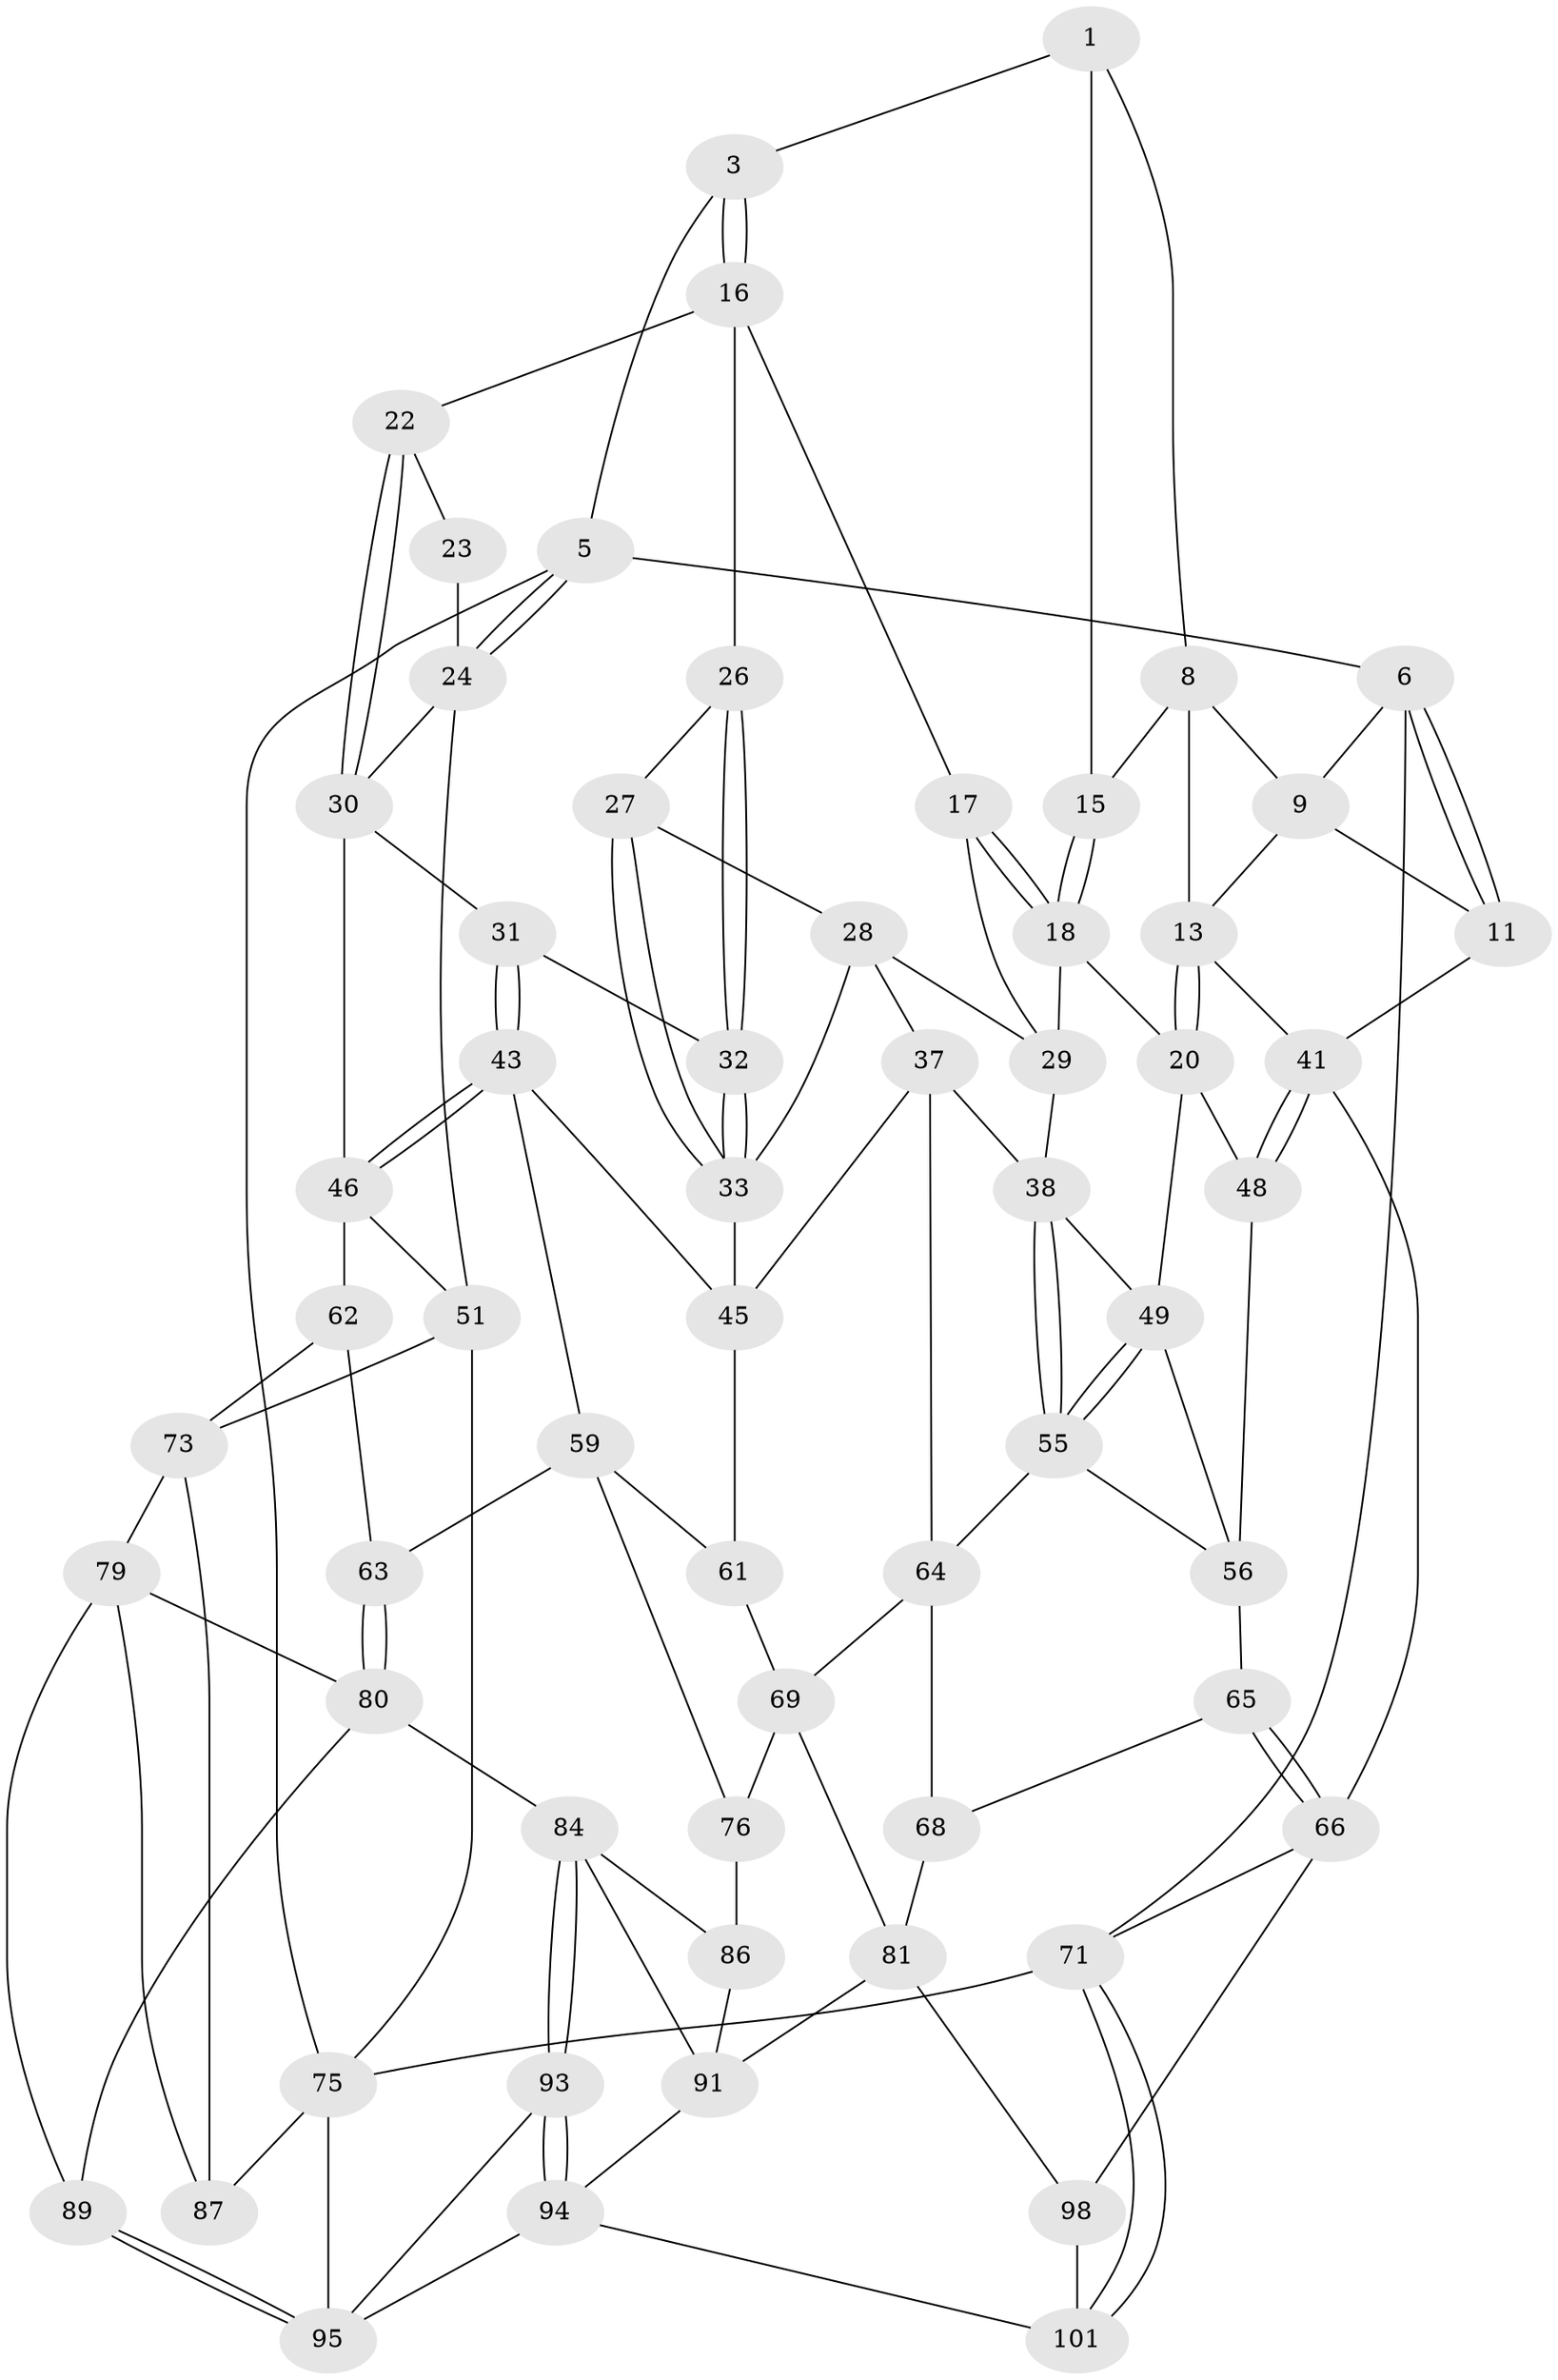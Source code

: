// original degree distribution, {3: 0.029411764705882353, 5: 0.5, 6: 0.23529411764705882, 4: 0.23529411764705882}
// Generated by graph-tools (version 1.1) at 2025/11/02/21/25 10:11:13]
// undirected, 61 vertices, 131 edges
graph export_dot {
graph [start="1"]
  node [color=gray90,style=filled];
  1 [pos="+0.1823071650216265+0",super="+2"];
  3 [pos="+0.579143080334276+0",super="+4"];
  5 [pos="+1+0"];
  6 [pos="+0+0",super="+7"];
  8 [pos="+0.19855543698741393+0.07266590950869563",super="+12"];
  9 [pos="+0.1121495653832785+0.047097403294642536",super="+10"];
  11 [pos="+0+0.1715563253627889"];
  13 [pos="+0.2172324527314246+0.2125484651248571",super="+14"];
  15 [pos="+0.3722078996722842+0"];
  16 [pos="+0.5857299218261134+0",super="+21"];
  17 [pos="+0.4560444098621412+0.12310145427285166"];
  18 [pos="+0.3435414599262299+0.1970698382496261",super="+19"];
  20 [pos="+0.22028504925797246+0.21508983225591527",super="+47"];
  22 [pos="+0.7559846122578999+0.13829504284791216"];
  23 [pos="+0.8695695817471777+0.10413078538165774"];
  24 [pos="+1+0.16830593765820703",super="+25"];
  26 [pos="+0.5896084621908375+0.10653819949059261"];
  27 [pos="+0.5182431577891744+0.20771599435218022"];
  28 [pos="+0.48592855144997843+0.21960301217419906",super="+35"];
  29 [pos="+0.44583145135856284+0.21529928760228575",super="+36"];
  30 [pos="+0.7664020729180624+0.1778560142481698",super="+40"];
  31 [pos="+0.6871995357644795+0.26981380944093636"];
  32 [pos="+0.6128959260644764+0.2540473236074116"];
  33 [pos="+0.560861288496779+0.3166662363042299",super="+34"];
  37 [pos="+0.4654926283459815+0.3641258925791801",super="+54"];
  38 [pos="+0.4234524165982099+0.35091478817810157",super="+39"];
  41 [pos="+0+0.41444474512118534",super="+42"];
  43 [pos="+0.6958173755258588+0.35436535025571625",super="+44"];
  45 [pos="+0.6068556466977654+0.36087321153461455",super="+53"];
  46 [pos="+0.8403504949494371+0.37926655913394836",super="+52"];
  48 [pos="+0.09453171004583938+0.4540481780436715"];
  49 [pos="+0.3132479888110476+0.3734070616526782",super="+50"];
  51 [pos="+1+0.4493804977682305",super="+72"];
  55 [pos="+0.33863884349845186+0.5095242639702082",super="+58"];
  56 [pos="+0.23015469311298864+0.4881737219742952",super="+57"];
  59 [pos="+0.6648136611758936+0.6040930919620693",super="+60"];
  61 [pos="+0.6132333367829546+0.5952264339165415"];
  62 [pos="+0.7928590054837747+0.5686759246486977"];
  63 [pos="+0.733021700356316+0.6034185918499473"];
  64 [pos="+0.35050024164607174+0.5923213617566693",super="+67"];
  65 [pos="+0.1702416659959259+0.6920237685632249"];
  66 [pos="+0+0.7159451457320724",super="+70"];
  68 [pos="+0.2928734165142892+0.7464620901721244"];
  69 [pos="+0.5931178292157844+0.5992880375710493",super="+78"];
  71 [pos="+0+1"];
  73 [pos="+1+0.7561154986140097",super="+74"];
  75 [pos="+1+1",super="+96"];
  76 [pos="+0.6346199647842476+0.6807413846931406",super="+77"];
  79 [pos="+0.8634121336461367+0.7529444038139189",super="+88"];
  80 [pos="+0.7897165029943124+0.7229949472457019",super="+83"];
  81 [pos="+0.3370716480433067+0.8325765124696921",super="+82"];
  84 [pos="+0.6695137036661012+0.8287846405822952",super="+85"];
  86 [pos="+0.6333908030473722+0.7324602903597067",super="+90"];
  87 [pos="+0.9111918601142267+0.8599374205940009"];
  89 [pos="+0.8149204645951555+0.886169346513808"];
  91 [pos="+0.5628884101427571+0.8486340060961246",super="+92"];
  93 [pos="+0.6700789529458744+0.8507817673741107"];
  94 [pos="+0.595646550571502+0.9399983283876049",super="+100"];
  95 [pos="+0.7958559245843105+0.9128943617178414",super="+97"];
  98 [pos="+0.3072046480926156+0.8399804116799647",super="+99"];
  101 [pos="+0.27889484649225843+1",super="+102"];
  1 -- 8;
  1 -- 3;
  1 -- 15;
  3 -- 16;
  3 -- 16;
  3 -- 5;
  5 -- 6;
  5 -- 24;
  5 -- 24;
  5 -- 75;
  6 -- 11;
  6 -- 11;
  6 -- 71;
  6 -- 9;
  8 -- 9;
  8 -- 13;
  8 -- 15;
  9 -- 11;
  9 -- 13;
  11 -- 41;
  13 -- 20;
  13 -- 20;
  13 -- 41;
  15 -- 18;
  15 -- 18;
  16 -- 17;
  16 -- 26;
  16 -- 22;
  17 -- 18;
  17 -- 18;
  17 -- 29;
  18 -- 20;
  18 -- 29;
  20 -- 48;
  20 -- 49;
  22 -- 23;
  22 -- 30;
  22 -- 30;
  23 -- 24;
  24 -- 51;
  24 -- 30;
  26 -- 27;
  26 -- 32;
  26 -- 32;
  27 -- 28;
  27 -- 33;
  27 -- 33;
  28 -- 29;
  28 -- 33;
  28 -- 37;
  29 -- 38;
  30 -- 31;
  30 -- 46;
  31 -- 32;
  31 -- 43;
  31 -- 43;
  32 -- 33;
  32 -- 33;
  33 -- 45;
  37 -- 38;
  37 -- 64;
  37 -- 45;
  38 -- 55;
  38 -- 55;
  38 -- 49;
  41 -- 48;
  41 -- 48;
  41 -- 66;
  43 -- 46;
  43 -- 46;
  43 -- 59;
  43 -- 45;
  45 -- 61;
  46 -- 62;
  46 -- 51;
  48 -- 56;
  49 -- 55;
  49 -- 55;
  49 -- 56;
  51 -- 73;
  51 -- 75;
  55 -- 56;
  55 -- 64;
  56 -- 65;
  59 -- 63;
  59 -- 76;
  59 -- 61;
  61 -- 69;
  62 -- 63;
  62 -- 73;
  63 -- 80;
  63 -- 80;
  64 -- 68;
  64 -- 69;
  65 -- 66;
  65 -- 66;
  65 -- 68;
  66 -- 98;
  66 -- 71;
  68 -- 81;
  69 -- 81;
  69 -- 76;
  71 -- 101;
  71 -- 101;
  71 -- 75;
  73 -- 87;
  73 -- 79;
  75 -- 95;
  75 -- 87;
  76 -- 86 [weight=2];
  79 -- 80;
  79 -- 89;
  79 -- 87;
  80 -- 89;
  80 -- 84;
  81 -- 98;
  81 -- 91;
  84 -- 93;
  84 -- 93;
  84 -- 91;
  84 -- 86;
  86 -- 91;
  89 -- 95;
  89 -- 95;
  91 -- 94;
  93 -- 94;
  93 -- 94;
  93 -- 95;
  94 -- 101;
  94 -- 95;
  98 -- 101 [weight=2];
}
